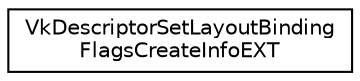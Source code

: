 digraph "Graphical Class Hierarchy"
{
 // LATEX_PDF_SIZE
  edge [fontname="Helvetica",fontsize="10",labelfontname="Helvetica",labelfontsize="10"];
  node [fontname="Helvetica",fontsize="10",shape=record];
  rankdir="LR";
  Node0 [label="VkDescriptorSetLayoutBinding\lFlagsCreateInfoEXT",height=0.2,width=0.4,color="black", fillcolor="white", style="filled",URL="$d3/d3f/structVkDescriptorSetLayoutBindingFlagsCreateInfoEXT.html",tooltip=" "];
}
